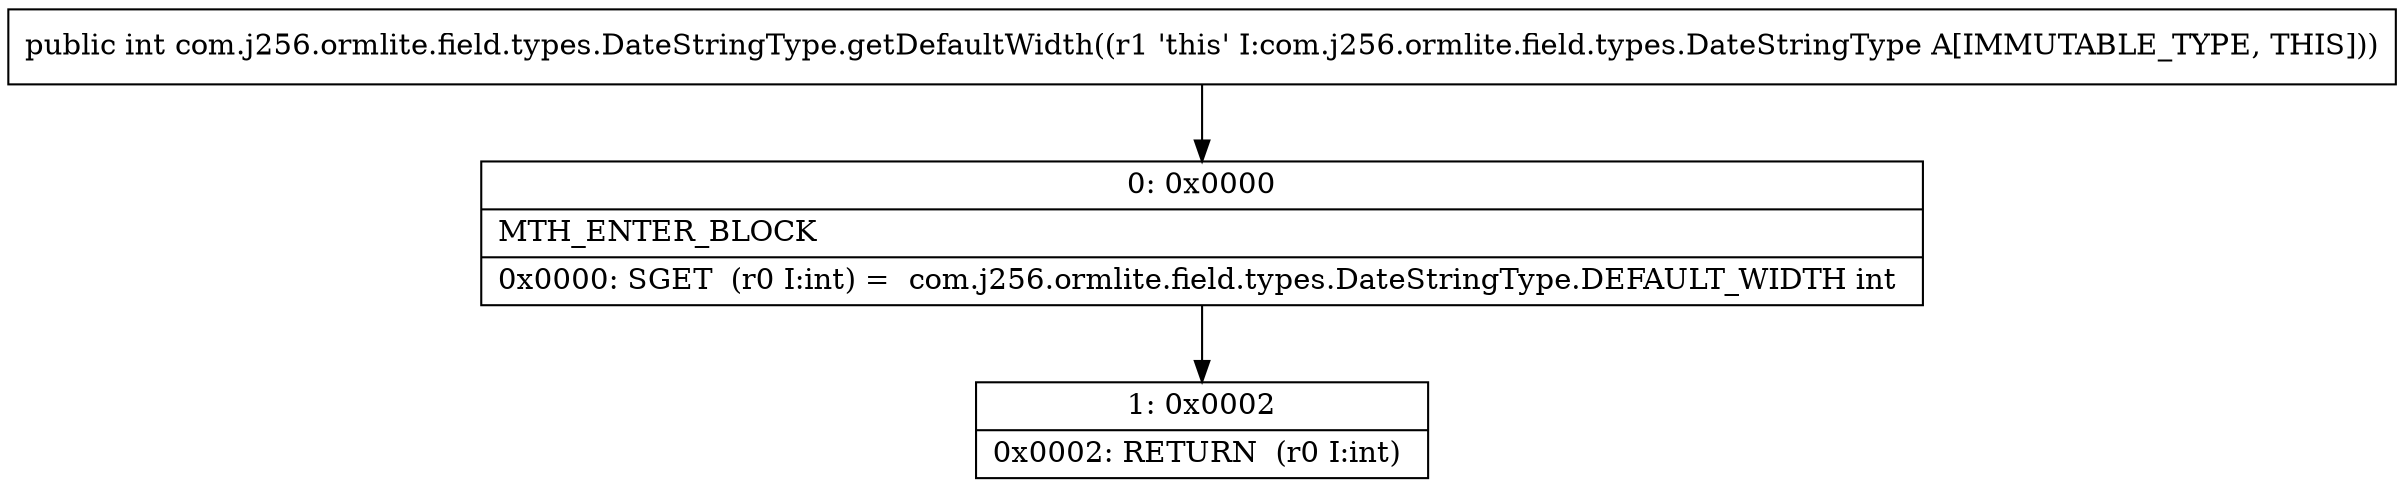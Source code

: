digraph "CFG forcom.j256.ormlite.field.types.DateStringType.getDefaultWidth()I" {
Node_0 [shape=record,label="{0\:\ 0x0000|MTH_ENTER_BLOCK\l|0x0000: SGET  (r0 I:int) =  com.j256.ormlite.field.types.DateStringType.DEFAULT_WIDTH int \l}"];
Node_1 [shape=record,label="{1\:\ 0x0002|0x0002: RETURN  (r0 I:int) \l}"];
MethodNode[shape=record,label="{public int com.j256.ormlite.field.types.DateStringType.getDefaultWidth((r1 'this' I:com.j256.ormlite.field.types.DateStringType A[IMMUTABLE_TYPE, THIS])) }"];
MethodNode -> Node_0;
Node_0 -> Node_1;
}

